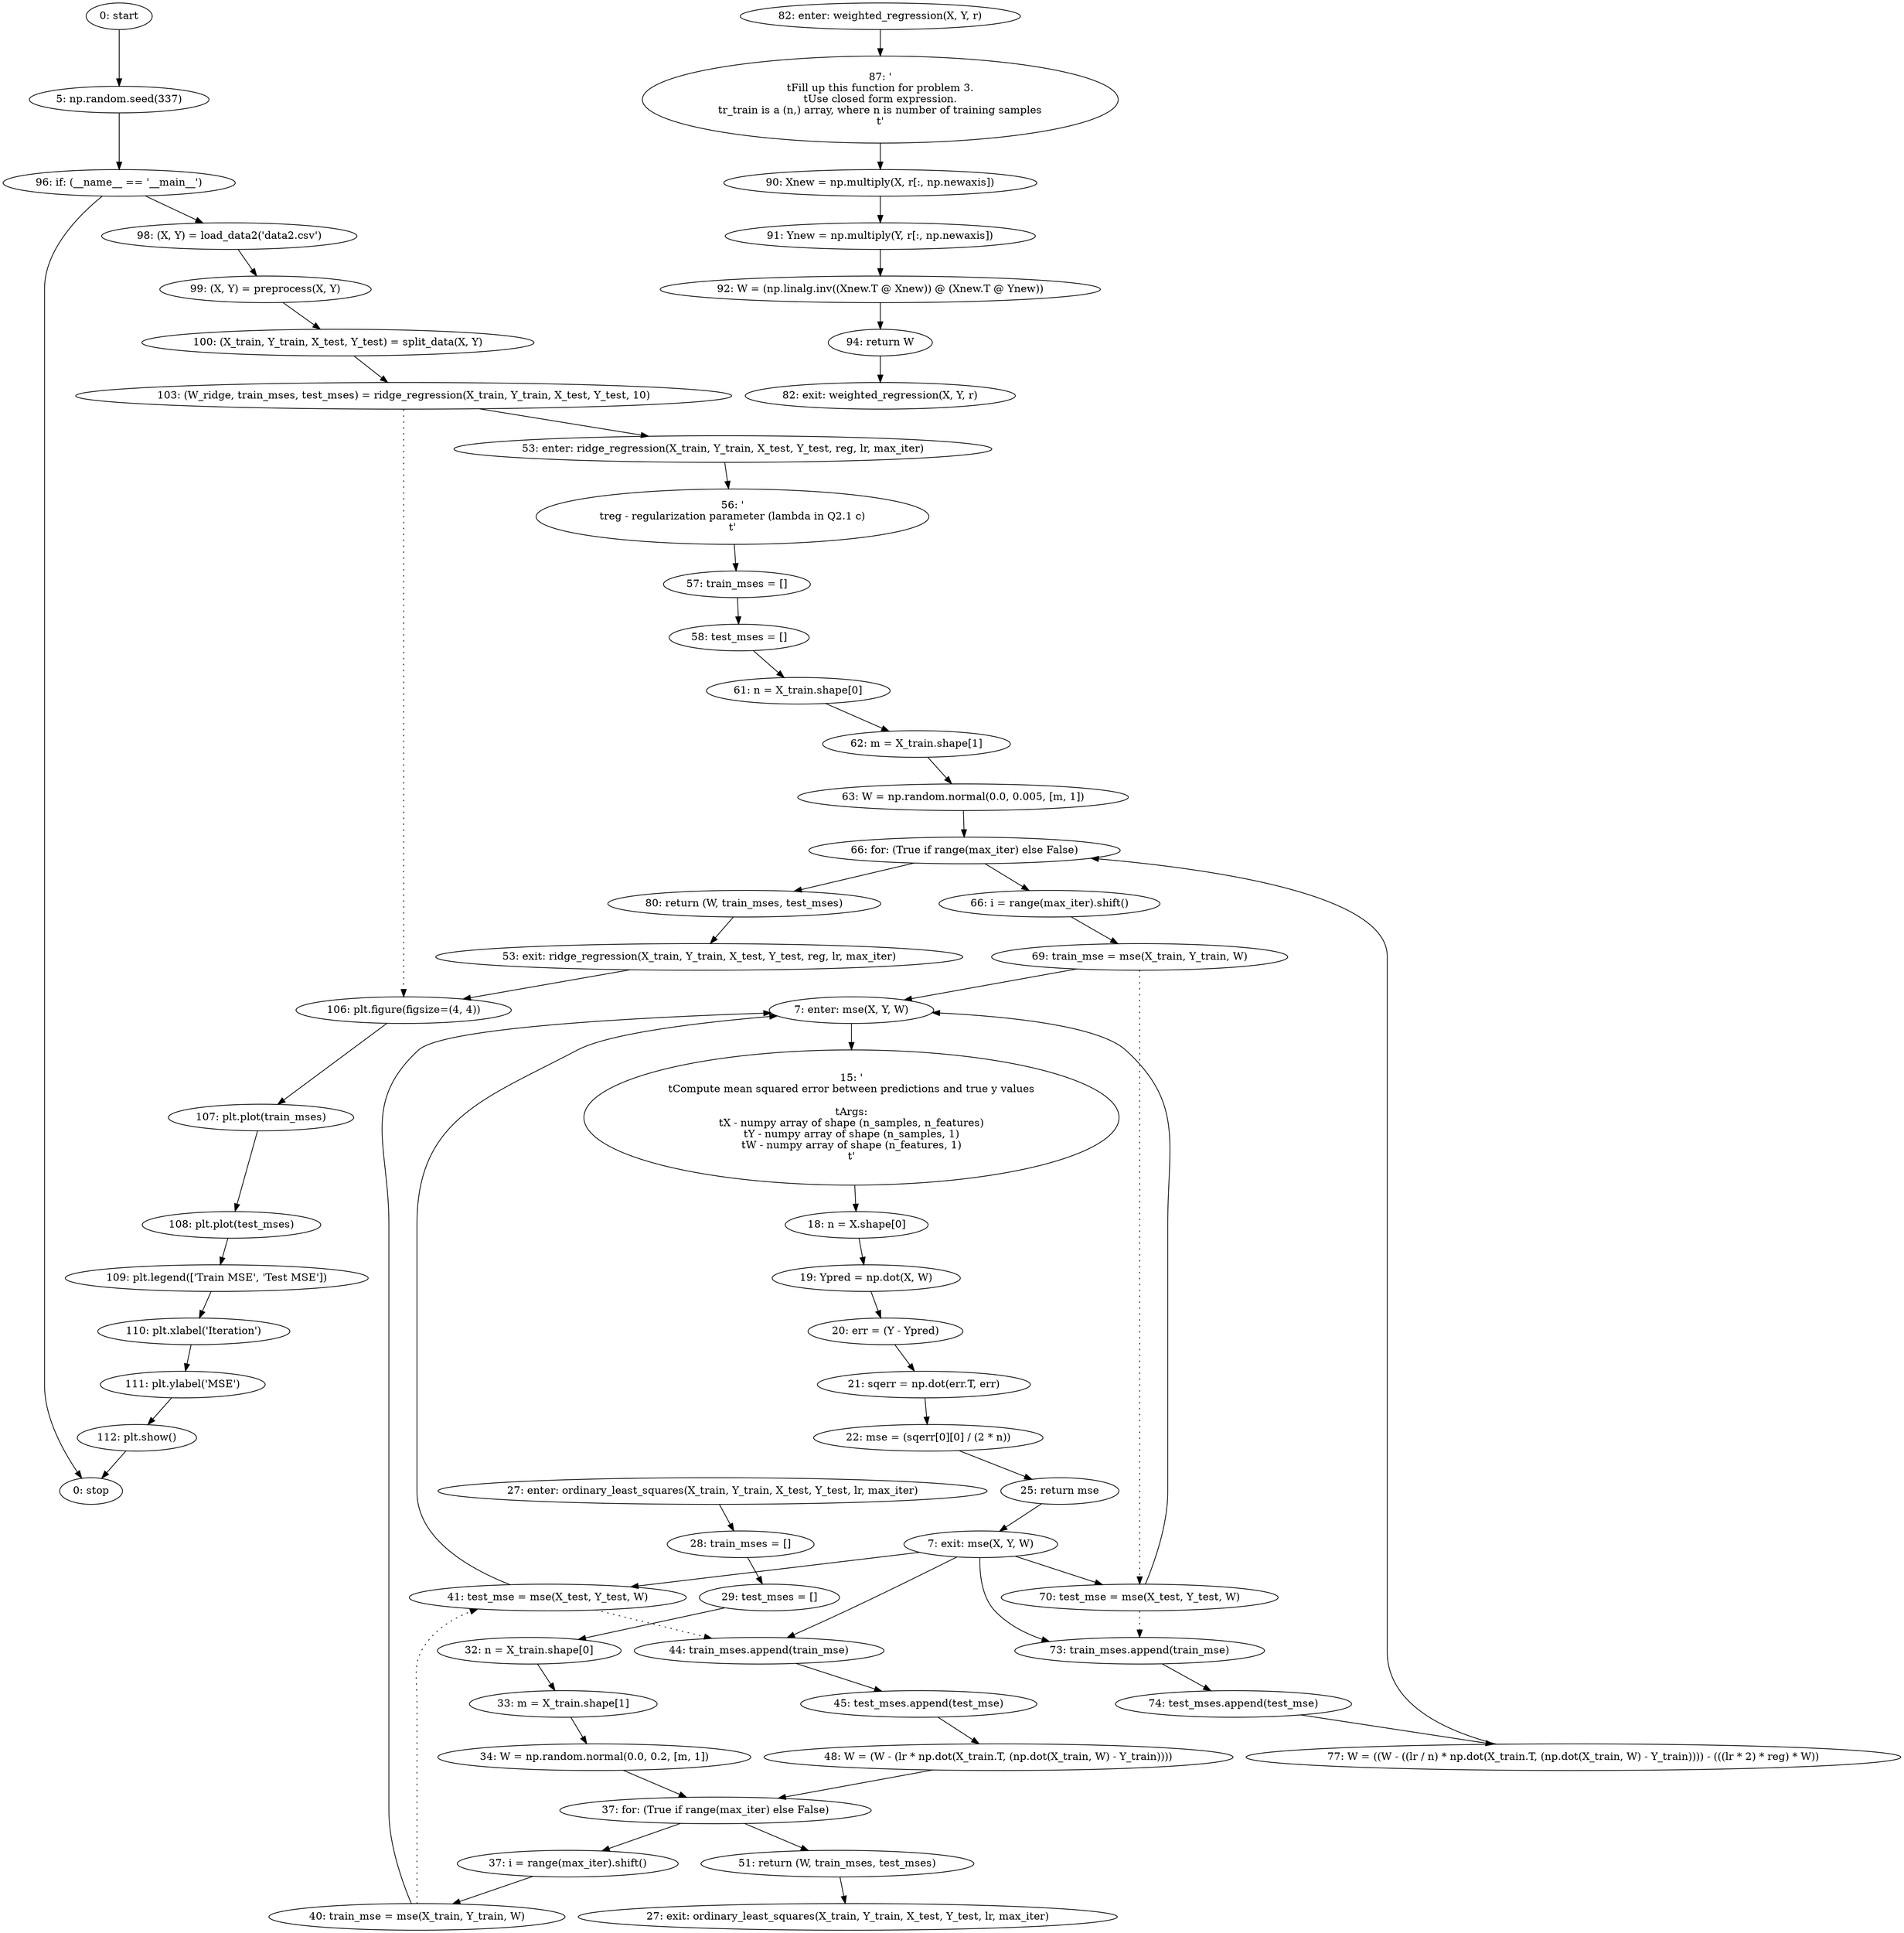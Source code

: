 strict digraph "" {
	node [label="\N"];
	0	 [label="0: start"];
	1	 [label="5: np.random.seed(337)"];
	0 -> 1;
	49	 [label="96: if: (__name__ == '__main__')"];
	1 -> 49;
	50	 [label="98: (X, Y) = load_data2('data2.csv')"];
	49 -> 50;
	61	 [label="0: stop"];
	49 -> 61;
	2	 [label="7: enter: mse(X, Y, W)"];
	4	 [label="15: '\n\tCompute mean squared error between predictions and true y values\n\n\tArgs:\n\tX - numpy array of shape (n_samples, n_features)\n\tY \
- numpy array of shape (n_samples, 1)\n\tW - numpy array of shape (n_features, 1)\n\t'"];
	2 -> 4;
	5	 [label="18: n = X.shape[0]"];
	4 -> 5;
	20	 [label="40: train_mse = mse(X_train, Y_train, W)"];
	20 -> 2;
	21	 [label="41: test_mse = mse(X_test, Y_test, W)"];
	20 -> 21	 [style=dotted,
		weight=100];
	21 -> 2;
	22	 [label="44: train_mses.append(train_mse)"];
	21 -> 22	 [style=dotted,
		weight=100];
	23	 [label="45: test_mses.append(test_mse)"];
	22 -> 23;
	36	 [label="69: train_mse = mse(X_train, Y_train, W)"];
	36 -> 2;
	37	 [label="70: test_mse = mse(X_test, Y_test, W)"];
	36 -> 37	 [style=dotted,
		weight=100];
	37 -> 2;
	38	 [label="73: train_mses.append(train_mse)"];
	37 -> 38	 [style=dotted,
		weight=100];
	39	 [label="74: test_mses.append(test_mse)"];
	38 -> 39;
	3	 [label="7: exit: mse(X, Y, W)"];
	3 -> 21;
	3 -> 22;
	3 -> 37;
	3 -> 38;
	10	 [label="25: return mse"];
	10 -> 3;
	6	 [label="19: Ypred = np.dot(X, W)"];
	5 -> 6;
	7	 [label="20: err = (Y - Ypred)"];
	6 -> 7;
	8	 [label="21: sqerr = np.dot(err.T, err)"];
	7 -> 8;
	9	 [label="22: mse = (sqerr[0][0] / (2 * n))"];
	8 -> 9;
	9 -> 10;
	11	 [label="27: enter: ordinary_least_squares(X_train, Y_train, X_test, Y_test, lr, max_iter)"];
	13	 [label="28: train_mses = []"];
	11 -> 13;
	14	 [label="29: test_mses = []"];
	13 -> 14;
	12	 [label="27: exit: ordinary_least_squares(X_train, Y_train, X_test, Y_test, lr, max_iter)"];
	25	 [label="51: return (W, train_mses, test_mses)"];
	25 -> 12;
	15	 [label="32: n = X_train.shape[0]"];
	14 -> 15;
	16	 [label="33: m = X_train.shape[1]"];
	15 -> 16;
	17	 [label="34: W = np.random.normal(0.0, 0.2, [m, 1])"];
	16 -> 17;
	18	 [label="37: for: (True if range(max_iter) else False)"];
	17 -> 18;
	18 -> 25;
	19	 [label="37: i = range(max_iter).shift()"];
	18 -> 19;
	19 -> 20;
	24	 [label="48: W = (W - (lr * np.dot(X_train.T, (np.dot(X_train, W) - Y_train))))"];
	24 -> 18;
	23 -> 24;
	26	 [label="53: enter: ridge_regression(X_train, Y_train, X_test, Y_test, reg, lr, max_iter)"];
	28	 [label="56: '\n\treg - regularization parameter (lambda in Q2.1 c)\n\t'"];
	26 -> 28;
	29	 [label="57: train_mses = []"];
	28 -> 29;
	53	 [label="103: (W_ridge, train_mses, test_mses) = ridge_regression(X_train, Y_train, X_test, Y_test, 10)"];
	53 -> 26;
	54	 [label="106: plt.figure(figsize=(4, 4))"];
	53 -> 54	 [style=dotted,
		weight=100];
	55	 [label="107: plt.plot(train_mses)"];
	54 -> 55;
	27	 [label="53: exit: ridge_regression(X_train, Y_train, X_test, Y_test, reg, lr, max_iter)"];
	27 -> 54;
	41	 [label="80: return (W, train_mses, test_mses)"];
	41 -> 27;
	30	 [label="58: test_mses = []"];
	29 -> 30;
	31	 [label="61: n = X_train.shape[0]"];
	30 -> 31;
	32	 [label="62: m = X_train.shape[1]"];
	31 -> 32;
	33	 [label="63: W = np.random.normal(0.0, 0.005, [m, 1])"];
	32 -> 33;
	34	 [label="66: for: (True if range(max_iter) else False)"];
	33 -> 34;
	34 -> 41;
	35	 [label="66: i = range(max_iter).shift()"];
	34 -> 35;
	35 -> 36;
	40	 [label="77: W = ((W - ((lr / n) * np.dot(X_train.T, (np.dot(X_train, W) - Y_train)))) - (((lr * 2) * reg) * W))"];
	40 -> 34;
	39 -> 40;
	42	 [label="82: enter: weighted_regression(X, Y, r)"];
	44	 [label="87: '\n\tFill up this function for problem 3.\n\tUse closed form expression.\n\tr_train is a (n,) array, where n is number of training \
samples\n\t'"];
	42 -> 44;
	45	 [label="90: Xnew = np.multiply(X, r[:, np.newaxis])"];
	44 -> 45;
	43	 [label="82: exit: weighted_regression(X, Y, r)"];
	48	 [label="94: return W"];
	48 -> 43;
	46	 [label="91: Ynew = np.multiply(Y, r[:, np.newaxis])"];
	45 -> 46;
	47	 [label="92: W = (np.linalg.inv((Xnew.T @ Xnew)) @ (Xnew.T @ Ynew))"];
	46 -> 47;
	47 -> 48;
	51	 [label="99: (X, Y) = preprocess(X, Y)"];
	50 -> 51;
	52	 [label="100: (X_train, Y_train, X_test, Y_test) = split_data(X, Y)"];
	51 -> 52;
	52 -> 53;
	56	 [label="108: plt.plot(test_mses)"];
	55 -> 56;
	57	 [label="109: plt.legend(['Train MSE', 'Test MSE'])"];
	56 -> 57;
	58	 [label="110: plt.xlabel('Iteration')"];
	57 -> 58;
	59	 [label="111: plt.ylabel('MSE')"];
	58 -> 59;
	60	 [label="112: plt.show()"];
	59 -> 60;
	60 -> 61;
}

